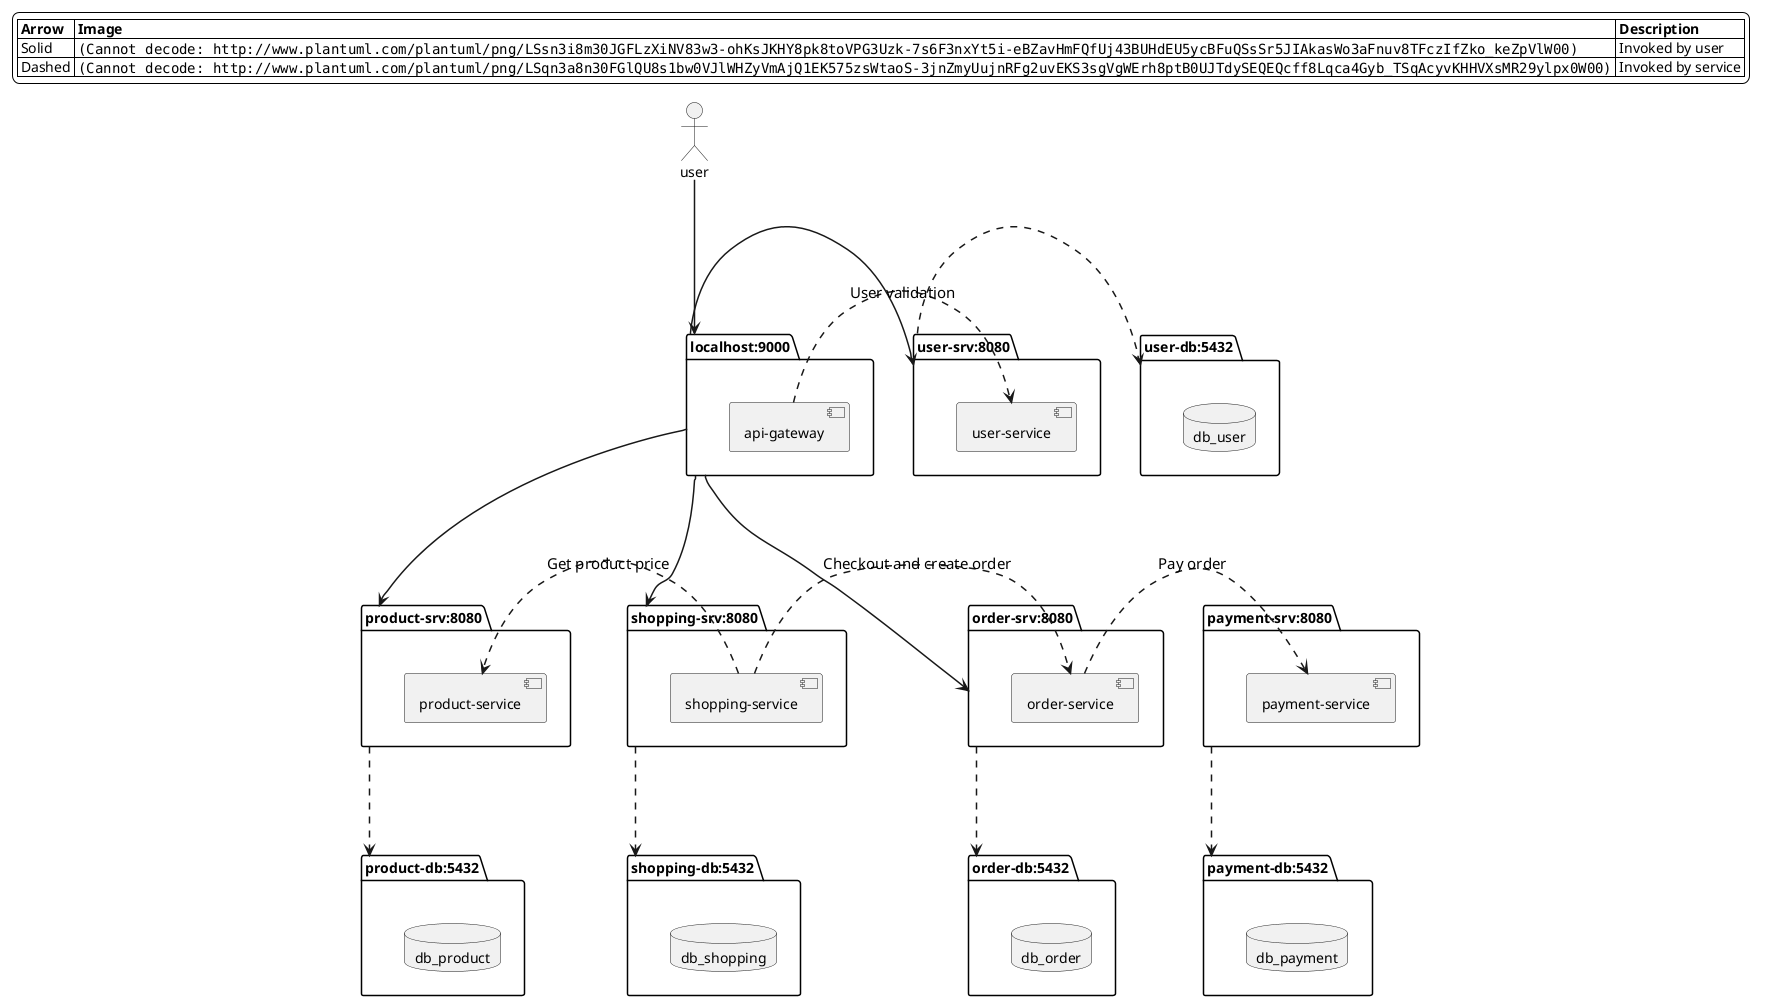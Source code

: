 @startuml microshop
skinparam SequenceArrowThickness 1.5
skinparam ArrowFontSize 15
skinparam ranksep 200

actor user as user

package "localhost:9000" as gateway_ctn {
    component "api-gateway" as gateway_srv
}

' Service Entities
package "user-srv:8080" as user_ctn {
    component "user-service" as user_srv
}

package "product-srv:8080" as product_ctn {
    component "product-service" as product_srv
}

package "shopping-srv:8080" as shopping_ctn {
    component "shopping-service" as shopping_srv
} 

package "order-srv:8080" as order_ctn {
    component "order-service" as order_srv
}

package "payment-srv:8080" as payment_ctn {
    component "payment-service" as payment_srv
}

' Database Entities
package "user-db:5432" as dbuser {
    database db_user
}

package "product-db:5432" as dbproduct {
    database db_product
}

package "shopping-db:5432" as dbshopping {
    database db_shopping
}

package "order-db:5432" as dborder {
    database db_order
}

package "payment-db:5432" as dbpayment {
    database db_payment
}

' Entitity Links
user --> gateway_ctn

gateway_ctn -> user_ctn
gateway_ctn --> product_ctn
gateway_ctn --> shopping_ctn
gateway_ctn --> order_ctn

gateway_srv .> user_srv : User validation
shopping_srv .> product_srv : Get product price
shopping_srv .> order_srv : Checkout and create order
order_srv .> payment_srv : Pay order

user_ctn .> dbuser
product_ctn ..> dbproduct
shopping_ctn ..> dbshopping
order_ctn ..> dborder
payment_ctn ..> dbpayment

' Legend
skinparam legendBackgroundColor #ffffff
legend top right
   |= Arrow |= Image |= Description|
   | Solid | <img:http://www.plantuml.com/plantuml/png/LSsn3i8m30JGFLzXiNV83w3-ohKsJKHY8pk8toVPG3Uzk-7s6F3nxYt5i-eBZavHmFQfUj43BUHdEU5ycBFuQSsSr5JIAkasWo3aFnuv8TFczIfZko_keZpVlW00> | Invoked by user |
   | Dashed | <img:http://www.plantuml.com/plantuml/png/LSqn3a8n30FGlQU8s1bw0VJlWHZyVmAjQ1EK575zsWtaoS-3jnZmyUujnRFg2uvEKS3sgVgWErh8ptB0UJTdySEQEQcff8Lqca4Gyb_TSqAcyvKHHVXsMR29ylpx0W00> | Invoked by service |
endlegend

@enduml